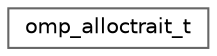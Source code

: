 digraph "Graphical Class Hierarchy"
{
 // LATEX_PDF_SIZE
  bgcolor="transparent";
  edge [fontname=Helvetica,fontsize=10,labelfontname=Helvetica,labelfontsize=10];
  node [fontname=Helvetica,fontsize=10,shape=box,height=0.2,width=0.4];
  rankdir="LR";
  Node0 [id="Node000000",label="omp_alloctrait_t",height=0.2,width=0.4,color="grey40", fillcolor="white", style="filled",URL="$structomp__alloctrait__t.html",tooltip=" "];
}
